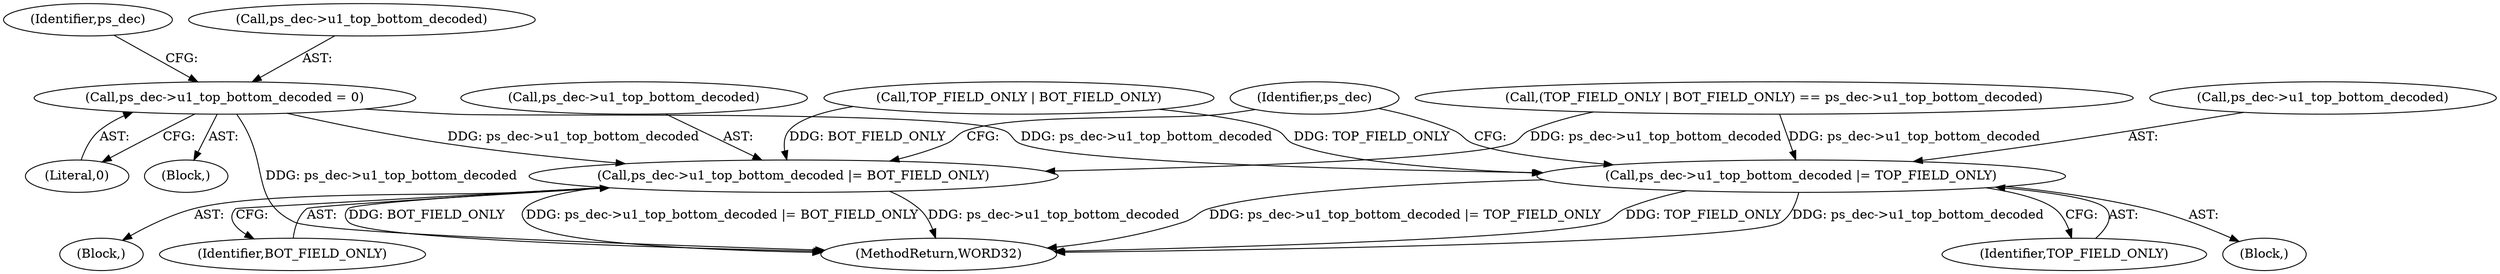 digraph "0_Android_7109ce3f8f90a28ca9f0ee6e14f6ac5e414c62cf@pointer" {
"1000519" [label="(Call,ps_dec->u1_top_bottom_decoded = 0)"];
"1001851" [label="(Call,ps_dec->u1_top_bottom_decoded |= BOT_FIELD_ONLY)"];
"1001858" [label="(Call,ps_dec->u1_top_bottom_decoded |= TOP_FIELD_ONLY)"];
"1000519" [label="(Call,ps_dec->u1_top_bottom_decoded = 0)"];
"1000518" [label="(Block,)"];
"1001868" [label="(Identifier,ps_dec)"];
"1001862" [label="(Identifier,TOP_FIELD_ONLY)"];
"1001852" [label="(Call,ps_dec->u1_top_bottom_decoded)"];
"1001858" [label="(Call,ps_dec->u1_top_bottom_decoded |= TOP_FIELD_ONLY)"];
"1001850" [label="(Block,)"];
"1000523" [label="(Literal,0)"];
"1001855" [label="(Identifier,BOT_FIELD_ONLY)"];
"1000511" [label="(Call,(TOP_FIELD_ONLY | BOT_FIELD_ONLY) == ps_dec->u1_top_bottom_decoded)"];
"1001851" [label="(Call,ps_dec->u1_top_bottom_decoded |= BOT_FIELD_ONLY)"];
"1000526" [label="(Identifier,ps_dec)"];
"1002160" [label="(MethodReturn,WORD32)"];
"1001859" [label="(Call,ps_dec->u1_top_bottom_decoded)"];
"1001857" [label="(Block,)"];
"1000512" [label="(Call,TOP_FIELD_ONLY | BOT_FIELD_ONLY)"];
"1000520" [label="(Call,ps_dec->u1_top_bottom_decoded)"];
"1000519" -> "1000518"  [label="AST: "];
"1000519" -> "1000523"  [label="CFG: "];
"1000520" -> "1000519"  [label="AST: "];
"1000523" -> "1000519"  [label="AST: "];
"1000526" -> "1000519"  [label="CFG: "];
"1000519" -> "1002160"  [label="DDG: ps_dec->u1_top_bottom_decoded"];
"1000519" -> "1001851"  [label="DDG: ps_dec->u1_top_bottom_decoded"];
"1000519" -> "1001858"  [label="DDG: ps_dec->u1_top_bottom_decoded"];
"1001851" -> "1001850"  [label="AST: "];
"1001851" -> "1001855"  [label="CFG: "];
"1001852" -> "1001851"  [label="AST: "];
"1001855" -> "1001851"  [label="AST: "];
"1001868" -> "1001851"  [label="CFG: "];
"1001851" -> "1002160"  [label="DDG: BOT_FIELD_ONLY"];
"1001851" -> "1002160"  [label="DDG: ps_dec->u1_top_bottom_decoded |= BOT_FIELD_ONLY"];
"1001851" -> "1002160"  [label="DDG: ps_dec->u1_top_bottom_decoded"];
"1000511" -> "1001851"  [label="DDG: ps_dec->u1_top_bottom_decoded"];
"1000512" -> "1001851"  [label="DDG: BOT_FIELD_ONLY"];
"1001858" -> "1001857"  [label="AST: "];
"1001858" -> "1001862"  [label="CFG: "];
"1001859" -> "1001858"  [label="AST: "];
"1001862" -> "1001858"  [label="AST: "];
"1001868" -> "1001858"  [label="CFG: "];
"1001858" -> "1002160"  [label="DDG: TOP_FIELD_ONLY"];
"1001858" -> "1002160"  [label="DDG: ps_dec->u1_top_bottom_decoded"];
"1001858" -> "1002160"  [label="DDG: ps_dec->u1_top_bottom_decoded |= TOP_FIELD_ONLY"];
"1000511" -> "1001858"  [label="DDG: ps_dec->u1_top_bottom_decoded"];
"1000512" -> "1001858"  [label="DDG: TOP_FIELD_ONLY"];
}
